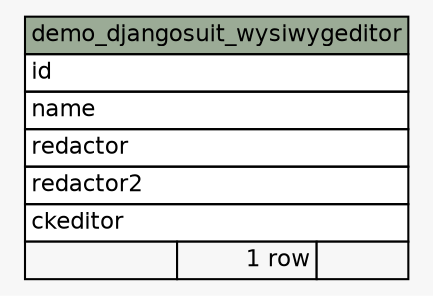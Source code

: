 // dot 2.38.0 on Windows 7 6.1
// SchemaSpy rev 590
digraph "demo_djangosuit_wysiwygeditor" {
  graph [
    rankdir="RL"
    bgcolor="#f7f7f7"
    nodesep="0.18"
    ranksep="0.46"
    fontname="Helvetica"
    fontsize="11"
  ];
  node [
    fontname="Helvetica"
    fontsize="11"
    shape="plaintext"
  ];
  edge [
    arrowsize="0.8"
  ];
  "demo_djangosuit_wysiwygeditor" [
    label=<
    <TABLE BORDER="0" CELLBORDER="1" CELLSPACING="0" BGCOLOR="#ffffff">
      <TR><TD COLSPAN="3" BGCOLOR="#9bab96" ALIGN="CENTER">demo_djangosuit_wysiwygeditor</TD></TR>
      <TR><TD PORT="id" COLSPAN="3" ALIGN="LEFT">id</TD></TR>
      <TR><TD PORT="name" COLSPAN="3" ALIGN="LEFT">name</TD></TR>
      <TR><TD PORT="redactor" COLSPAN="3" ALIGN="LEFT">redactor</TD></TR>
      <TR><TD PORT="redactor2" COLSPAN="3" ALIGN="LEFT">redactor2</TD></TR>
      <TR><TD PORT="ckeditor" COLSPAN="3" ALIGN="LEFT">ckeditor</TD></TR>
      <TR><TD ALIGN="LEFT" BGCOLOR="#f7f7f7">  </TD><TD ALIGN="RIGHT" BGCOLOR="#f7f7f7">1 row</TD><TD ALIGN="RIGHT" BGCOLOR="#f7f7f7">  </TD></TR>
    </TABLE>>
    URL="tables/demo_djangosuit_wysiwygeditor.html"
    tooltip="demo_djangosuit_wysiwygeditor"
  ];
}
